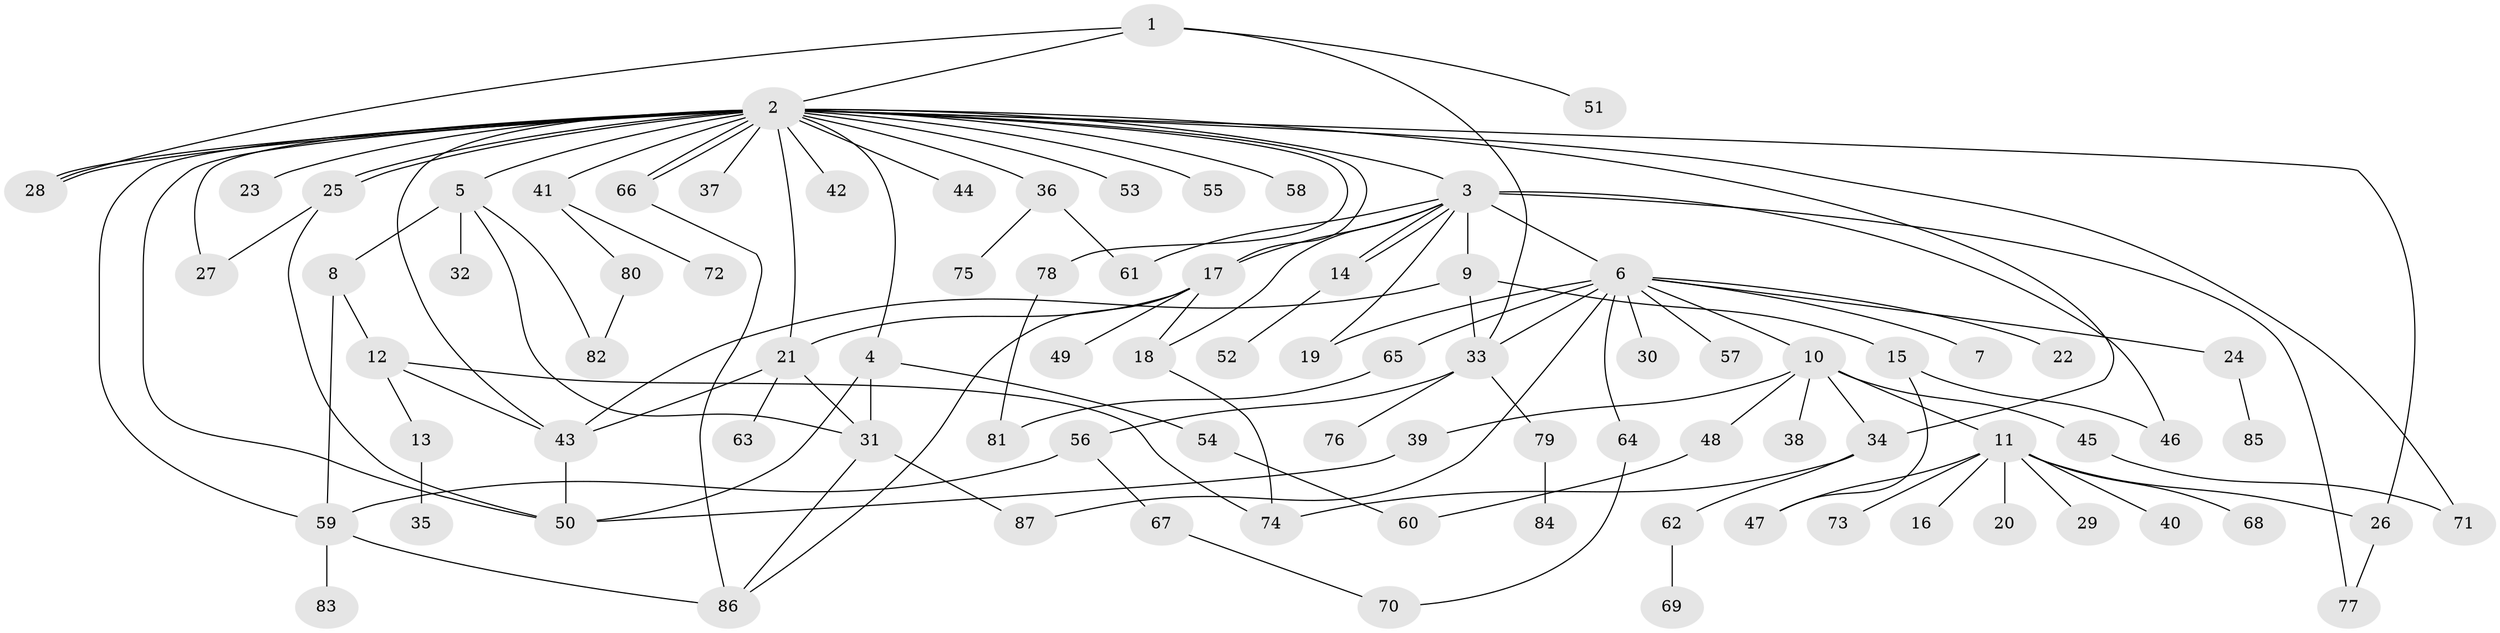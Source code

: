 // coarse degree distribution, {3: 0.09375, 25: 0.015625, 10: 0.015625, 7: 0.046875, 4: 0.046875, 11: 0.015625, 5: 0.109375, 8: 0.015625, 2: 0.265625, 1: 0.375}
// Generated by graph-tools (version 1.1) at 2025/41/03/06/25 10:41:50]
// undirected, 87 vertices, 126 edges
graph export_dot {
graph [start="1"]
  node [color=gray90,style=filled];
  1;
  2;
  3;
  4;
  5;
  6;
  7;
  8;
  9;
  10;
  11;
  12;
  13;
  14;
  15;
  16;
  17;
  18;
  19;
  20;
  21;
  22;
  23;
  24;
  25;
  26;
  27;
  28;
  29;
  30;
  31;
  32;
  33;
  34;
  35;
  36;
  37;
  38;
  39;
  40;
  41;
  42;
  43;
  44;
  45;
  46;
  47;
  48;
  49;
  50;
  51;
  52;
  53;
  54;
  55;
  56;
  57;
  58;
  59;
  60;
  61;
  62;
  63;
  64;
  65;
  66;
  67;
  68;
  69;
  70;
  71;
  72;
  73;
  74;
  75;
  76;
  77;
  78;
  79;
  80;
  81;
  82;
  83;
  84;
  85;
  86;
  87;
  1 -- 2;
  1 -- 28;
  1 -- 33;
  1 -- 51;
  2 -- 3;
  2 -- 4;
  2 -- 5;
  2 -- 17;
  2 -- 21;
  2 -- 23;
  2 -- 25;
  2 -- 25;
  2 -- 26;
  2 -- 27;
  2 -- 28;
  2 -- 28;
  2 -- 34;
  2 -- 36;
  2 -- 37;
  2 -- 41;
  2 -- 42;
  2 -- 43;
  2 -- 44;
  2 -- 50;
  2 -- 53;
  2 -- 55;
  2 -- 58;
  2 -- 59;
  2 -- 66;
  2 -- 66;
  2 -- 71;
  2 -- 78;
  3 -- 6;
  3 -- 9;
  3 -- 14;
  3 -- 14;
  3 -- 17;
  3 -- 18;
  3 -- 19;
  3 -- 46;
  3 -- 61;
  3 -- 77;
  4 -- 31;
  4 -- 50;
  4 -- 54;
  5 -- 8;
  5 -- 31;
  5 -- 32;
  5 -- 82;
  6 -- 7;
  6 -- 10;
  6 -- 19;
  6 -- 22;
  6 -- 24;
  6 -- 30;
  6 -- 33;
  6 -- 57;
  6 -- 64;
  6 -- 65;
  6 -- 87;
  8 -- 12;
  8 -- 59;
  9 -- 15;
  9 -- 33;
  9 -- 43;
  10 -- 11;
  10 -- 34;
  10 -- 38;
  10 -- 39;
  10 -- 45;
  10 -- 48;
  11 -- 16;
  11 -- 20;
  11 -- 26;
  11 -- 29;
  11 -- 40;
  11 -- 47;
  11 -- 68;
  11 -- 73;
  12 -- 13;
  12 -- 43;
  12 -- 74;
  13 -- 35;
  14 -- 52;
  15 -- 46;
  15 -- 47;
  17 -- 18;
  17 -- 21;
  17 -- 49;
  17 -- 86;
  18 -- 74;
  21 -- 31;
  21 -- 43;
  21 -- 63;
  24 -- 85;
  25 -- 27;
  25 -- 50;
  26 -- 77;
  31 -- 86;
  31 -- 87;
  33 -- 56;
  33 -- 76;
  33 -- 79;
  34 -- 62;
  34 -- 74;
  36 -- 61;
  36 -- 75;
  39 -- 50;
  41 -- 72;
  41 -- 80;
  43 -- 50;
  45 -- 71;
  48 -- 60;
  54 -- 60;
  56 -- 59;
  56 -- 67;
  59 -- 83;
  59 -- 86;
  62 -- 69;
  64 -- 70;
  65 -- 81;
  66 -- 86;
  67 -- 70;
  78 -- 81;
  79 -- 84;
  80 -- 82;
}
